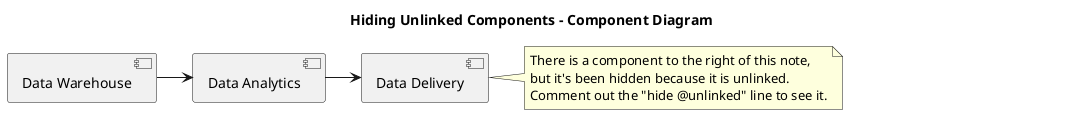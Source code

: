 @startuml Hiding_Unlinked_Components

title Hiding Unlinked Components - Component Diagram

component [Data Warehouse]
component [Data Analytics]
component [Data Delivery]
component [Elephants and Bananas]

[Data Warehouse] -> [Data Analytics]
[Data Analytics] -> [Data Delivery]

note right of [Data Delivery]
	There is a component to the right of this note, 
	but it's been hidden because it is unlinked. 
	Comment out the "hide @unlinked" line to see it.
end note

hide @unlinked

'You can also use "remove @unlinked" to remove any elements and their spacing to clean up a diagram




@enduml